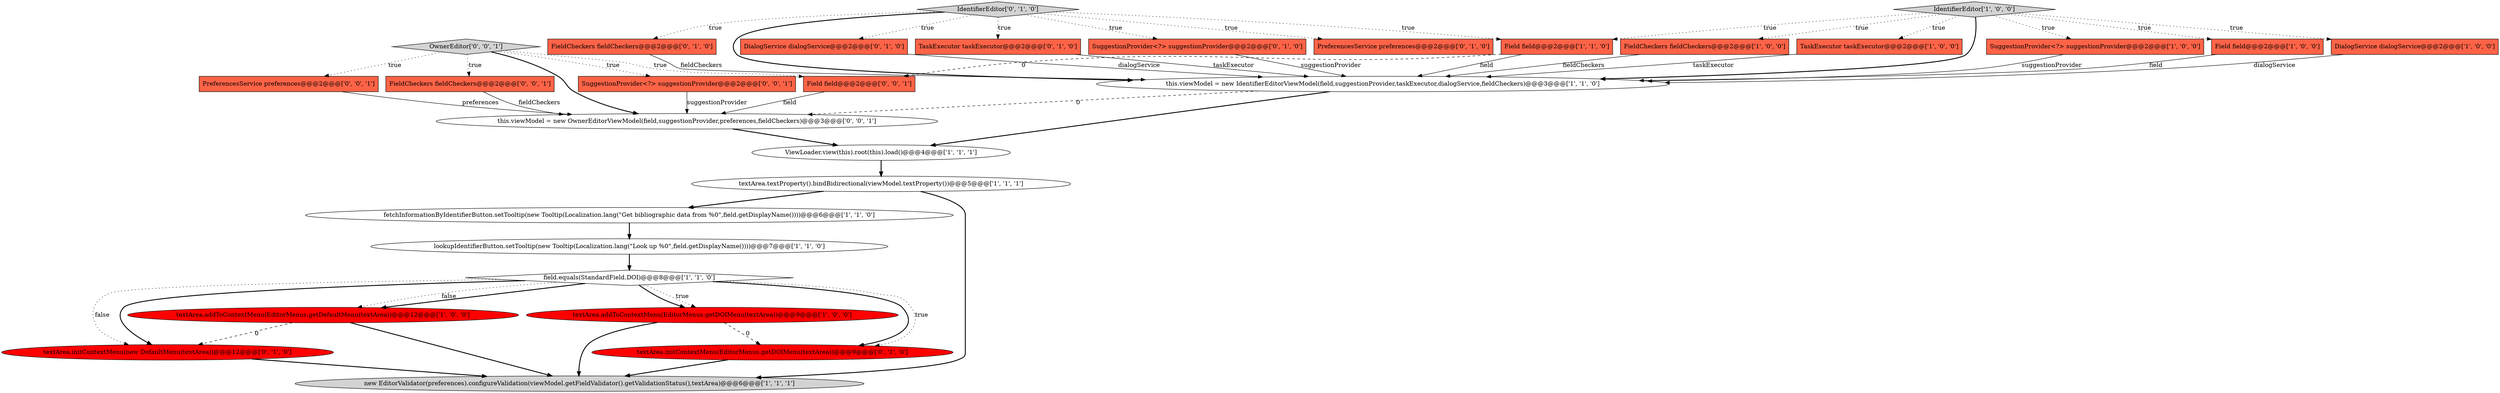 digraph {
11 [style = filled, label = "textArea.addToContextMenu(EditorMenus.getDOIMenu(textArea))@@@9@@@['1', '0', '0']", fillcolor = red, shape = ellipse image = "AAA1AAABBB1BBB"];
23 [style = filled, label = "FieldCheckers fieldCheckers@@@2@@@['0', '1', '0']", fillcolor = tomato, shape = box image = "AAA0AAABBB2BBB"];
20 [style = filled, label = "textArea.initContextMenu(new DefaultMenu(textArea))@@@12@@@['0', '1', '0']", fillcolor = red, shape = ellipse image = "AAA1AAABBB2BBB"];
2 [style = filled, label = "fetchInformationByIdentifierButton.setTooltip(new Tooltip(Localization.lang(\"Get bibliographic data from %0\",field.getDisplayName())))@@@6@@@['1', '1', '0']", fillcolor = white, shape = ellipse image = "AAA0AAABBB1BBB"];
13 [style = filled, label = "textArea.textProperty().bindBidirectional(viewModel.textProperty())@@@5@@@['1', '1', '1']", fillcolor = white, shape = ellipse image = "AAA0AAABBB1BBB"];
7 [style = filled, label = "this.viewModel = new IdentifierEditorViewModel(field,suggestionProvider,taskExecutor,dialogService,fieldCheckers)@@@3@@@['1', '1', '0']", fillcolor = white, shape = ellipse image = "AAA0AAABBB1BBB"];
3 [style = filled, label = "field.equals(StandardField.DOI)@@@8@@@['1', '1', '0']", fillcolor = white, shape = diamond image = "AAA0AAABBB1BBB"];
9 [style = filled, label = "IdentifierEditor['1', '0', '0']", fillcolor = lightgray, shape = diamond image = "AAA0AAABBB1BBB"];
25 [style = filled, label = "FieldCheckers fieldCheckers@@@2@@@['0', '0', '1']", fillcolor = tomato, shape = box image = "AAA0AAABBB3BBB"];
6 [style = filled, label = "SuggestionProvider<?> suggestionProvider@@@2@@@['1', '0', '0']", fillcolor = tomato, shape = box image = "AAA0AAABBB1BBB"];
17 [style = filled, label = "DialogService dialogService@@@2@@@['0', '1', '0']", fillcolor = tomato, shape = box image = "AAA0AAABBB2BBB"];
14 [style = filled, label = "Field field@@@2@@@['1', '0', '0']", fillcolor = tomato, shape = box image = "AAA0AAABBB1BBB"];
15 [style = filled, label = "Field field@@@2@@@['1', '1', '0']", fillcolor = tomato, shape = box image = "AAA0AAABBB1BBB"];
19 [style = filled, label = "IdentifierEditor['0', '1', '0']", fillcolor = lightgray, shape = diamond image = "AAA0AAABBB2BBB"];
24 [style = filled, label = "OwnerEditor['0', '0', '1']", fillcolor = lightgray, shape = diamond image = "AAA0AAABBB3BBB"];
8 [style = filled, label = "DialogService dialogService@@@2@@@['1', '0', '0']", fillcolor = tomato, shape = box image = "AAA0AAABBB1BBB"];
27 [style = filled, label = "this.viewModel = new OwnerEditorViewModel(field,suggestionProvider,preferences,fieldCheckers)@@@3@@@['0', '0', '1']", fillcolor = white, shape = ellipse image = "AAA0AAABBB3BBB"];
22 [style = filled, label = "textArea.initContextMenu(EditorMenus.getDOIMenu(textArea))@@@9@@@['0', '1', '0']", fillcolor = red, shape = ellipse image = "AAA1AAABBB2BBB"];
10 [style = filled, label = "lookupIdentifierButton.setTooltip(new Tooltip(Localization.lang(\"Look up %0\",field.getDisplayName())))@@@7@@@['1', '1', '0']", fillcolor = white, shape = ellipse image = "AAA0AAABBB1BBB"];
1 [style = filled, label = "FieldCheckers fieldCheckers@@@2@@@['1', '0', '0']", fillcolor = tomato, shape = box image = "AAA0AAABBB1BBB"];
5 [style = filled, label = "ViewLoader.view(this).root(this).load()@@@4@@@['1', '1', '1']", fillcolor = white, shape = ellipse image = "AAA0AAABBB1BBB"];
12 [style = filled, label = "textArea.addToContextMenu(EditorMenus.getDefaultMenu(textArea))@@@12@@@['1', '0', '0']", fillcolor = red, shape = ellipse image = "AAA1AAABBB1BBB"];
4 [style = filled, label = "TaskExecutor taskExecutor@@@2@@@['1', '0', '0']", fillcolor = tomato, shape = box image = "AAA0AAABBB1BBB"];
29 [style = filled, label = "Field field@@@2@@@['0', '0', '1']", fillcolor = tomato, shape = box image = "AAA0AAABBB3BBB"];
18 [style = filled, label = "TaskExecutor taskExecutor@@@2@@@['0', '1', '0']", fillcolor = tomato, shape = box image = "AAA0AAABBB2BBB"];
16 [style = filled, label = "SuggestionProvider<?> suggestionProvider@@@2@@@['0', '1', '0']", fillcolor = tomato, shape = box image = "AAA0AAABBB2BBB"];
26 [style = filled, label = "SuggestionProvider<?> suggestionProvider@@@2@@@['0', '0', '1']", fillcolor = tomato, shape = box image = "AAA0AAABBB3BBB"];
21 [style = filled, label = "PreferencesService preferences@@@2@@@['0', '1', '0']", fillcolor = tomato, shape = box image = "AAA0AAABBB2BBB"];
0 [style = filled, label = "new EditorValidator(preferences).configureValidation(viewModel.getFieldValidator().getValidationStatus(),textArea)@@@6@@@['1', '1', '1']", fillcolor = lightgray, shape = ellipse image = "AAA0AAABBB1BBB"];
28 [style = filled, label = "PreferencesService preferences@@@2@@@['0', '0', '1']", fillcolor = tomato, shape = box image = "AAA0AAABBB3BBB"];
3->11 [style = dotted, label="true"];
12->20 [style = dashed, label="0"];
14->7 [style = solid, label="field"];
29->27 [style = solid, label="field"];
24->25 [style = dotted, label="true"];
19->17 [style = dotted, label="true"];
15->7 [style = solid, label="field"];
24->29 [style = dotted, label="true"];
1->7 [style = solid, label="fieldCheckers"];
20->0 [style = bold, label=""];
19->18 [style = dotted, label="true"];
26->27 [style = solid, label="suggestionProvider"];
3->11 [style = bold, label=""];
11->22 [style = dashed, label="0"];
19->23 [style = dotted, label="true"];
10->3 [style = bold, label=""];
15->29 [style = dashed, label="0"];
8->7 [style = solid, label="dialogService"];
19->21 [style = dotted, label="true"];
3->12 [style = bold, label=""];
19->15 [style = dotted, label="true"];
9->7 [style = bold, label=""];
4->7 [style = solid, label="taskExecutor"];
2->10 [style = bold, label=""];
12->0 [style = bold, label=""];
3->22 [style = bold, label=""];
9->6 [style = dotted, label="true"];
24->28 [style = dotted, label="true"];
9->14 [style = dotted, label="true"];
9->8 [style = dotted, label="true"];
3->12 [style = dotted, label="false"];
7->27 [style = dashed, label="0"];
18->7 [style = solid, label="taskExecutor"];
3->20 [style = dotted, label="false"];
7->5 [style = bold, label=""];
11->0 [style = bold, label=""];
23->7 [style = solid, label="fieldCheckers"];
3->20 [style = bold, label=""];
28->27 [style = solid, label="preferences"];
22->0 [style = bold, label=""];
24->26 [style = dotted, label="true"];
16->7 [style = solid, label="suggestionProvider"];
5->13 [style = bold, label=""];
3->22 [style = dotted, label="true"];
9->1 [style = dotted, label="true"];
19->16 [style = dotted, label="true"];
25->27 [style = solid, label="fieldCheckers"];
9->4 [style = dotted, label="true"];
9->15 [style = dotted, label="true"];
27->5 [style = bold, label=""];
6->7 [style = solid, label="suggestionProvider"];
19->7 [style = bold, label=""];
24->27 [style = bold, label=""];
13->0 [style = bold, label=""];
13->2 [style = bold, label=""];
17->7 [style = solid, label="dialogService"];
}

